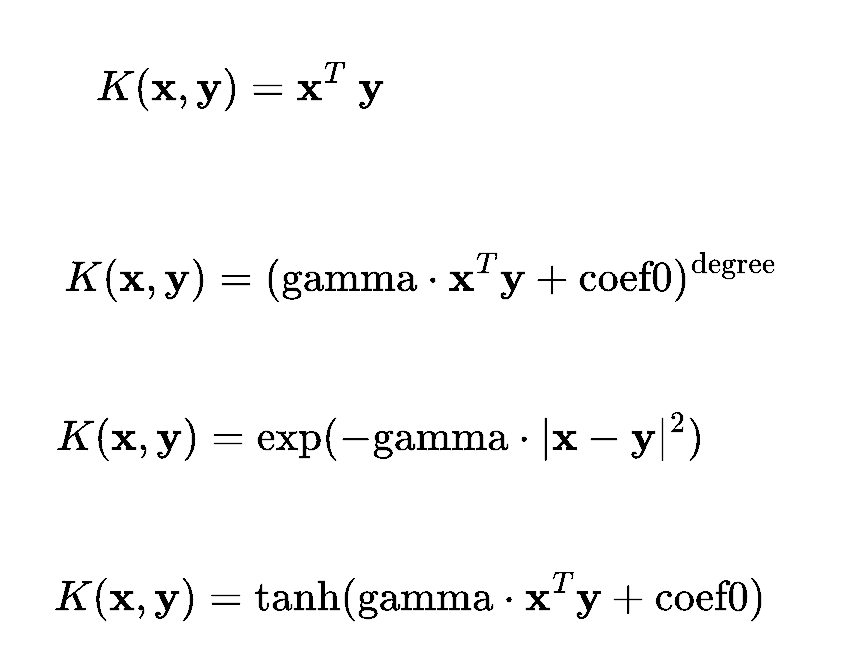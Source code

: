 <mxfile version="14.6.13" type="device" pages="5"><diagram id="QTGpyqX4rKRmiNHqrt1q" name="SVM kernels"><mxGraphModel dx="868" dy="510" grid="1" gridSize="10" guides="1" tooltips="1" connect="1" arrows="1" fold="1" page="1" pageScale="1" pageWidth="850" pageHeight="1100" math="1" shadow="0"><root><mxCell id="0"/><mxCell id="1" parent="0"/><mxCell id="DJc4NDp6VzZXJPm5YD8k-1" value="$$K(\textbf{x}, \textbf{y}) = \textbf{x}^T\textbf&lt;br style=&quot;font-size: 18px;&quot;&gt;{&lt;br style=&quot;font-size: 18px;&quot;&gt;y}$$" style="text;html=1;strokeColor=none;fillColor=none;align=center;verticalAlign=middle;whiteSpace=wrap;rounded=0;fontSize=18;" parent="1" vertex="1"><mxGeometry x="70" y="40" width="200" height="60" as="geometry"/></mxCell><mxCell id="DJc4NDp6VzZXJPm5YD8k-2" value="$$K(\textbf{x}, \textbf{y}) = (\text{gamma} \cdot&amp;nbsp; \textbf{x}^T \textbf{y} + \text{coef0})^\text{degree}$$" style="text;html=1;strokeColor=none;fillColor=none;align=center;verticalAlign=middle;whiteSpace=wrap;rounded=0;fontSize=18;" parent="1" vertex="1"><mxGeometry x="50" y="130" width="420" height="70" as="geometry"/></mxCell><mxCell id="DJc4NDp6VzZXJPm5YD8k-3" value="$$K(\textbf{x}, \textbf{y}) = \exp(-\text{gamma} \cdot&amp;nbsp; \lvert \textbf{x} - \textbf{y} \rvert ^2)$$" style="text;html=1;strokeColor=none;fillColor=none;align=center;verticalAlign=middle;whiteSpace=wrap;rounded=0;fontSize=18;" parent="1" vertex="1"><mxGeometry x="50" y="210" width="380" height="70" as="geometry"/></mxCell><mxCell id="DJc4NDp6VzZXJPm5YD8k-4" value="$$K(\textbf{x}, \textbf{y}) = \tanh(\text{gamma} \cdot&amp;nbsp; \textbf{x}^T \textbf{y} + \text{coef0})$$" style="text;html=1;strokeColor=none;fillColor=none;align=center;verticalAlign=middle;whiteSpace=wrap;rounded=0;fontSize=18;" parent="1" vertex="1"><mxGeometry x="50" y="290" width="410" height="70" as="geometry"/></mxCell></root></mxGraphModel></diagram><diagram id="GpJrhyJfqdPt9bd6dqI_" name="GLM penalty"><mxGraphModel dx="868" dy="510" grid="1" gridSize="10" guides="1" tooltips="1" connect="1" arrows="1" fold="1" page="1" pageScale="1" pageWidth="850" pageHeight="1100" math="1" shadow="0"><root><mxCell id="CCqrvy9XIS_FxriAOxgk-0"/><mxCell id="CCqrvy9XIS_FxriAOxgk-1" parent="CCqrvy9XIS_FxriAOxgk-0"/><mxCell id="ItGBtsJxFUaTXeUKoFG8-0" value="$$\frac{1 - \alpha}{2} \lvert \lvert \beta \rvert \rvert_2^2 + \alpha\lvert \lvert \beta \rvert \rvert_1&lt;br&gt;$$" style="text;html=1;strokeColor=none;fillColor=none;align=center;verticalAlign=middle;whiteSpace=wrap;rounded=0;fontSize=18;" parent="CCqrvy9XIS_FxriAOxgk-1" vertex="1"><mxGeometry x="30" y="40" width="290" height="70" as="geometry"/></mxCell></root></mxGraphModel></diagram><diagram id="71_uWRSVCgzrCOJ_Q222" name="kappa coefficient"><mxGraphModel dx="723" dy="425" grid="1" gridSize="10" guides="1" tooltips="1" connect="1" arrows="1" fold="1" page="1" pageScale="1" pageWidth="850" pageHeight="1100" math="1" shadow="0"><root><mxCell id="MKTFlsKYPTO-nIuM4IuY-0"/><mxCell id="MKTFlsKYPTO-nIuM4IuY-1" parent="MKTFlsKYPTO-nIuM4IuY-0"/><mxCell id="VSnjCzKfxXR1kmj8sNlx-0" value="$$kappa(x) = \frac{P_o - P_e}{1 - P_e}$$" style="text;strokeColor=none;fillColor=none;align=center;verticalAlign=middle;whiteSpace=wrap;rounded=0;fontSize=18;" parent="MKTFlsKYPTO-nIuM4IuY-1" vertex="1"><mxGeometry x="40" y="30" width="220" height="70" as="geometry"/></mxCell><mxCell id="VSnjCzKfxXR1kmj8sNlx-1" value="$$P_o = \sum_{i = 1}^k P_{ii}$$&#10;" style="text;strokeColor=none;fillColor=none;align=center;verticalAlign=middle;rounded=0;fontSize=18;whiteSpace=wrap;" parent="MKTFlsKYPTO-nIuM4IuY-1" vertex="1"><mxGeometry x="40" y="160" width="130" height="60" as="geometry"/></mxCell><mxCell id="VSnjCzKfxXR1kmj8sNlx-2" value="$$P_e = \sum_{i = 1}^k P_{i+}P_{+i}$$&#10;" style="text;strokeColor=none;fillColor=none;align=center;verticalAlign=middle;whiteSpace=wrap;rounded=0;fontSize=18;" parent="MKTFlsKYPTO-nIuM4IuY-1" vertex="1"><mxGeometry x="40" y="230" width="170" height="70" as="geometry"/></mxCell><mxCell id="VSnjCzKfxXR1kmj8sNlx-3" value="Where:" style="text;html=1;strokeColor=none;fillColor=none;align=center;verticalAlign=middle;whiteSpace=wrap;rounded=0;fontSize=18;" parent="MKTFlsKYPTO-nIuM4IuY-1" vertex="1"><mxGeometry x="40" y="120" width="70" height="20" as="geometry"/></mxCell></root></mxGraphModel></diagram><diagram id="6f6lDgI1B1Yb7P4xu0eu" name="Tuning algorithm"><mxGraphModel dx="1108" dy="510" grid="1" gridSize="10" guides="1" tooltips="1" connect="1" arrows="1" fold="1" page="1" pageScale="1" pageWidth="850" pageHeight="1100" math="1" shadow="0"><root><mxCell id="qXnzqY72v1kDhRbtYpmU-0"/><mxCell id="qXnzqY72v1kDhRbtYpmU-1" parent="qXnzqY72v1kDhRbtYpmU-0"/><mxCell id="qXnzqY72v1kDhRbtYpmU-4" value="&lt;b&gt;&lt;font style=&quot;font-size: 14px&quot;&gt;(2)&lt;/font&gt;&lt;span style=&quot;font-size: 14px&quot;&gt;&amp;nbsp;&lt;/span&gt;&lt;/b&gt;Generate \(F\) folds" style="text;html=1;strokeColor=none;fillColor=none;align=center;verticalAlign=middle;whiteSpace=wrap;rounded=0;fontSize=18;" parent="qXnzqY72v1kDhRbtYpmU-1" vertex="1"><mxGeometry x="38" y="80" width="170" height="40" as="geometry"/></mxCell><mxCell id="qXnzqY72v1kDhRbtYpmU-5" value="&lt;b&gt;for each&lt;/b&gt; combination \(g\) &lt;b&gt;in&lt;/b&gt; \(G\) &lt;b&gt;do&lt;/b&gt;" style="text;html=1;strokeColor=none;fillColor=none;align=center;verticalAlign=middle;whiteSpace=wrap;rounded=0;fontSize=18;" parent="qXnzqY72v1kDhRbtYpmU-1" vertex="1"><mxGeometry x="40" y="120" width="270" height="40" as="geometry"/></mxCell><mxCell id="qXnzqY72v1kDhRbtYpmU-6" value="&lt;b&gt;for each&lt;/b&gt; fold \(f\) &lt;b&gt;in&lt;/b&gt; \(F\) &lt;b&gt;do&lt;/b&gt;" style="text;html=1;strokeColor=none;fillColor=none;align=center;verticalAlign=middle;whiteSpace=wrap;rounded=0;fontSize=18;" parent="qXnzqY72v1kDhRbtYpmU-1" vertex="1"><mxGeometry x="80" y="160" width="200" height="40" as="geometry"/></mxCell><mxCell id="qXnzqY72v1kDhRbtYpmU-7" value="&lt;b&gt;&lt;font style=&quot;font-size: 14px&quot;&gt;(3)&lt;/font&gt;&lt;span style=&quot;font-size: 14px&quot;&gt;&amp;nbsp;&lt;/span&gt;&lt;/b&gt;Let \(\text{test}\) be data of fold \(f\)" style="text;html=1;strokeColor=none;fillColor=none;align=center;verticalAlign=middle;whiteSpace=wrap;rounded=0;fontSize=18;" parent="qXnzqY72v1kDhRbtYpmU-1" vertex="1"><mxGeometry x="120" y="200" width="230" height="40" as="geometry"/></mxCell><mxCell id="qXnzqY72v1kDhRbtYpmU-8" value="&lt;b&gt;&lt;font style=&quot;font-size: 14px&quot;&gt;(4)&lt;/font&gt;&lt;span style=&quot;font-size: 14px&quot;&gt;&amp;nbsp;&lt;/span&gt;&lt;/b&gt;Let \(\text{train}\) be all data except those of fold \(f\)" style="text;html=1;strokeColor=none;fillColor=none;align=center;verticalAlign=middle;whiteSpace=wrap;rounded=0;fontSize=18;" parent="qXnzqY72v1kDhRbtYpmU-1" vertex="1"><mxGeometry x="120" y="240" width="370" height="40" as="geometry"/></mxCell><mxCell id="qXnzqY72v1kDhRbtYpmU-9" value="&lt;b style=&quot;text-align: center&quot;&gt;&lt;font style=&quot;font-size: 14px&quot;&gt;(5)&lt;/font&gt;&lt;span style=&quot;font-size: 14px&quot;&gt;&amp;nbsp;&lt;/span&gt;&lt;/b&gt;Train a \(\text{model}\) using \(\text{train}\) data&lt;br&gt;&amp;nbsp; &amp;nbsp; and \(g\) hyperparameters combination" style="text;html=1;strokeColor=none;fillColor=none;align=left;verticalAlign=middle;whiteSpace=wrap;rounded=0;fontSize=18;" parent="qXnzqY72v1kDhRbtYpmU-1" vertex="1"><mxGeometry x="120" y="280" width="350" height="60" as="geometry"/></mxCell><mxCell id="qXnzqY72v1kDhRbtYpmU-11" value="&lt;div style=&quot;text-align: left&quot;&gt;&lt;b style=&quot;text-align: center&quot;&gt;&lt;font style=&quot;font-size: 14px&quot;&gt;(6)&lt;/font&gt;&lt;span style=&quot;font-size: 14px&quot;&gt;&amp;nbsp;&lt;/span&gt;&lt;/b&gt;&lt;span&gt;Compute the \(\text{predictions}\) of \(\text{test}\) data&lt;/span&gt;&lt;/div&gt;" style="text;html=1;strokeColor=none;fillColor=none;align=left;verticalAlign=middle;whiteSpace=wrap;rounded=0;fontSize=18;" parent="qXnzqY72v1kDhRbtYpmU-1" vertex="1"><mxGeometry x="120" y="340" width="350" height="40" as="geometry"/></mxCell><mxCell id="qXnzqY72v1kDhRbtYpmU-12" value="&lt;div style=&quot;text-align: left&quot;&gt;&lt;b style=&quot;text-align: center&quot;&gt;&lt;font style=&quot;font-size: 14px&quot;&gt;(7)&lt;/font&gt;&lt;span style=&quot;font-size: 14px&quot;&gt;&amp;nbsp;&lt;/span&gt;&lt;/b&gt;&lt;span style=&quot;text-align: center&quot;&gt;Evaluate the loss function using&amp;nbsp;&lt;/span&gt;&lt;/div&gt;&lt;div style=&quot;text-align: left&quot;&gt;&lt;span style=&quot;text-align: center&quot;&gt;&amp;nbsp; &amp;nbsp; \(\text{predictions}\) and true values of \(\text{test}\)&lt;/span&gt;&lt;/div&gt;" style="text;html=1;strokeColor=none;fillColor=none;align=left;verticalAlign=middle;whiteSpace=wrap;rounded=0;fontSize=18;" parent="qXnzqY72v1kDhRbtYpmU-1" vertex="1"><mxGeometry x="120" y="380" width="350" height="50" as="geometry"/></mxCell><mxCell id="qXnzqY72v1kDhRbtYpmU-14" value="&lt;div style=&quot;text-align: left&quot;&gt;&lt;b style=&quot;text-align: center&quot;&gt;&lt;font style=&quot;font-size: 14px&quot;&gt;(8)&lt;/font&gt;&lt;span style=&quot;font-size: 14px&quot;&gt;&amp;nbsp;&lt;/span&gt;&lt;/b&gt;&lt;span style=&quot;text-align: center&quot;&gt;Save the score for fold \(f\)&lt;/span&gt;&lt;/div&gt;" style="text;html=1;strokeColor=none;fillColor=none;align=left;verticalAlign=middle;whiteSpace=wrap;rounded=0;fontSize=18;" parent="qXnzqY72v1kDhRbtYpmU-1" vertex="1"><mxGeometry x="120" y="430" width="350" height="40" as="geometry"/></mxCell><mxCell id="qXnzqY72v1kDhRbtYpmU-15" value="&lt;div style=&quot;&quot;&gt;&lt;b&gt;end&amp;nbsp;&lt;/b&gt;&lt;b&gt;for&lt;/b&gt;&lt;/div&gt;" style="text;html=1;strokeColor=none;fillColor=none;align=left;verticalAlign=middle;whiteSpace=wrap;rounded=0;fontSize=18;" parent="qXnzqY72v1kDhRbtYpmU-1" vertex="1"><mxGeometry x="80" y="470" width="90" height="40" as="geometry"/></mxCell><mxCell id="qXnzqY72v1kDhRbtYpmU-17" value="&lt;div style=&quot;text-align: center&quot;&gt;&lt;b&gt;&lt;font style=&quot;font-size: 14px&quot;&gt;(9)&lt;/font&gt;&lt;/b&gt; Calculate the mean score over all \(F\) folds&lt;br&gt;&lt;/div&gt;" style="text;html=1;strokeColor=none;fillColor=none;align=left;verticalAlign=middle;whiteSpace=wrap;rounded=0;fontSize=18;" parent="qXnzqY72v1kDhRbtYpmU-1" vertex="1"><mxGeometry x="80" y="510" width="360" height="40" as="geometry"/></mxCell><mxCell id="qXnzqY72v1kDhRbtYpmU-18" value="&lt;div style=&quot;&quot;&gt;&lt;b&gt;end&amp;nbsp;&lt;/b&gt;&lt;b&gt;for&lt;/b&gt;&lt;/div&gt;" style="text;html=1;strokeColor=none;fillColor=none;align=left;verticalAlign=middle;whiteSpace=wrap;rounded=0;fontSize=18;" parent="qXnzqY72v1kDhRbtYpmU-1" vertex="1"><mxGeometry x="40" y="550" width="90" height="40" as="geometry"/></mxCell><mxCell id="qXnzqY72v1kDhRbtYpmU-19" value="&lt;div&gt;&lt;b&gt;&lt;font style=&quot;font-size: 14px&quot;&gt;(10)&lt;/font&gt;&lt;/b&gt; Train a model with the best hyperparameters (with the&lt;br&gt;&amp;nbsp; &amp;nbsp; &amp;nbsp; lowest loss score) on the whole dataset&lt;br&gt;&lt;/div&gt;" style="text;html=1;strokeColor=none;fillColor=none;align=left;verticalAlign=middle;whiteSpace=wrap;rounded=0;fontSize=18;" parent="qXnzqY72v1kDhRbtYpmU-1" vertex="1"><mxGeometry x="40" y="600" width="620" height="40" as="geometry"/></mxCell><mxCell id="5AV9SwwglnwOXXkt2aJi-0" value="&lt;b&gt;&lt;font style=&quot;font-size: 14px&quot;&gt;(1)&lt;/font&gt;&lt;span style=&quot;font-size: 14px&quot;&gt;&amp;nbsp;&lt;/span&gt;&lt;/b&gt;Obtain the \(G\) combinations to evaluate" style="text;html=1;strokeColor=none;fillColor=none;align=center;verticalAlign=middle;whiteSpace=wrap;rounded=0;fontSize=18;" parent="qXnzqY72v1kDhRbtYpmU-1" vertex="1"><mxGeometry x="38" y="50" width="340" height="40" as="geometry"/></mxCell></root></mxGraphModel></diagram><diagram id="czdanrPCbJn5gQyq5uw_" name="numeric_metrics"><mxGraphModel dx="2299" dy="352" grid="1" gridSize="10" guides="1" tooltips="1" connect="1" arrows="1" fold="1" page="1" pageScale="1" pageWidth="850" pageHeight="1100" math="1" shadow="0"><root><mxCell id="naUD2s_Wulw8BmOXFzWK-0"/><mxCell id="naUD2s_Wulw8BmOXFzWK-1" parent="naUD2s_Wulw8BmOXFzWK-0"/><mxCell id="up_XYHVgr-AmdJSIoM_5-1" value="$$NRMSE = \frac{\sqrt{\frac{1}{N} \sum_{i = 1}^N (y_i - \hat{y_i})^2}}{Y^{'}}$$" style="text;strokeColor=none;fillColor=none;align=center;verticalAlign=middle;whiteSpace=wrap;rounded=0;fontSize=18;labelBorderColor=none;" vertex="1" parent="naUD2s_Wulw8BmOXFzWK-1"><mxGeometry x="-1650" y="40" width="340" height="120" as="geometry"/></mxCell><mxCell id="up_XYHVgr-AmdJSIoM_5-2" value="$$MAE = \frac{1}{N} \sum_{i = 1}^N |y_i - \hat{y_i}|$$" style="text;strokeColor=none;fillColor=none;align=center;verticalAlign=middle;whiteSpace=wrap;rounded=0;fontSize=18;" vertex="1" parent="naUD2s_Wulw8BmOXFzWK-1"><mxGeometry x="-1660" y="160" width="250" height="80" as="geometry"/></mxCell><mxCell id="up_XYHVgr-AmdJSIoM_5-3" value="$$MAAPE = \frac{1}{N} \sum_{i = 1}^N arctan \left(\left |\frac{y_i - \hat{y_i}}{y_i} \right| \right)$$" style="text;strokeColor=none;fillColor=none;align=center;verticalAlign=middle;whiteSpace=wrap;rounded=0;fontSize=18;" vertex="1" parent="naUD2s_Wulw8BmOXFzWK-1"><mxGeometry x="-1620" y="290" width="390" height="120" as="geometry"/></mxCell><mxCell id="up_XYHVgr-AmdJSIoM_5-4" value="$$Cor(X, Y) = \frac{cov(R(X), R(Y))}{\sigma_{R(X)}\sigma_{R(Y)}&#10;}$$" style="text;strokeColor=none;fillColor=none;align=center;verticalAlign=middle;whiteSpace=wrap;rounded=0;fontSize=18;" vertex="1" parent="naUD2s_Wulw8BmOXFzWK-1"><mxGeometry x="-1620" y="440" width="390" height="120" as="geometry"/></mxCell><mxCell id="up_XYHVgr-AmdJSIoM_5-5" value="$$Cor(X, Y) = \frac{cov(X, Y)}{\sigma_{X}\sigma_{Y}&#10;}$$" style="text;strokeColor=none;fillColor=none;align=center;verticalAlign=middle;whiteSpace=wrap;rounded=0;fontSize=18;" vertex="1" parent="naUD2s_Wulw8BmOXFzWK-1"><mxGeometry x="-1610" y="570" width="280" height="110" as="geometry"/></mxCell></root></mxGraphModel></diagram></mxfile>